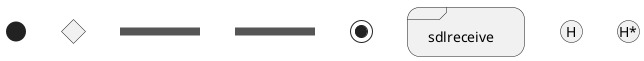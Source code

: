 {
  "sha1": "iz4l10s1ehwcpl9fs6tt0i2meen28jn",
  "insertion": {
    "when": "2024-10-24T17:58:48.257Z",
    "url": "https://forum.plantuml.net/19174/is-there-a-list-of-things-like-sdlreceive",
    "user": "The-Lum"
  }
}
@startuml
state start1  <<start>>
state choice1 <<choice>>
state fork1   <<fork>>
state join2   <<join>>
state end3    <<end>>
state sdlreceive <<sdlreceive>>
state history <<history>>
state history2 <<history*>>
@enduml

